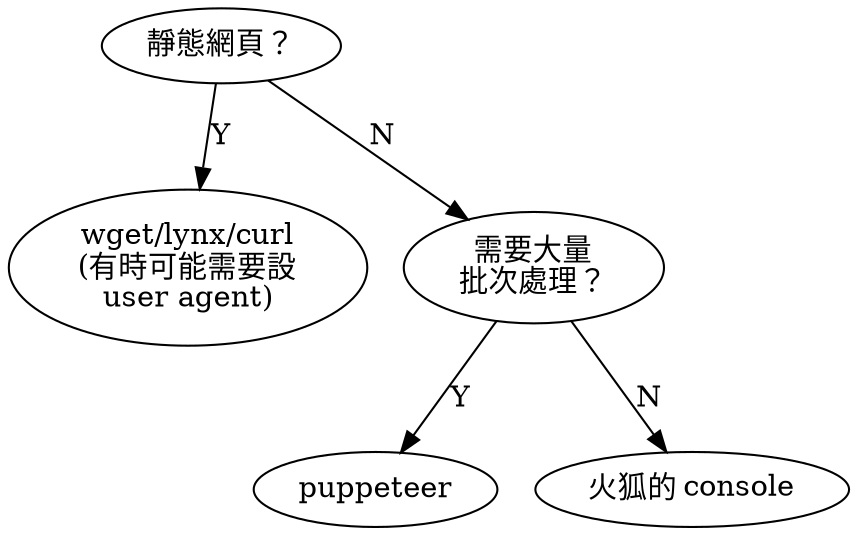 digraph "如何下載 html 表格？" {

    overlap = scale;

    init [ label="靜態網頁？" ];
    wget [ label="wget/lynx/curl\n(有時可能需要設\nuser agent)" ];
    batch [ label="需要大量\n批次處理？"];
    puppeteer [ label="puppeteer" ];
    manual [ label="火狐的 console" ];

    init -> wget [ label="Y" ];
    init -> batch [ label="N" ];
    batch -> puppeteer [ label="Y" ];
    batch -> manual [ label="N" ];
}

